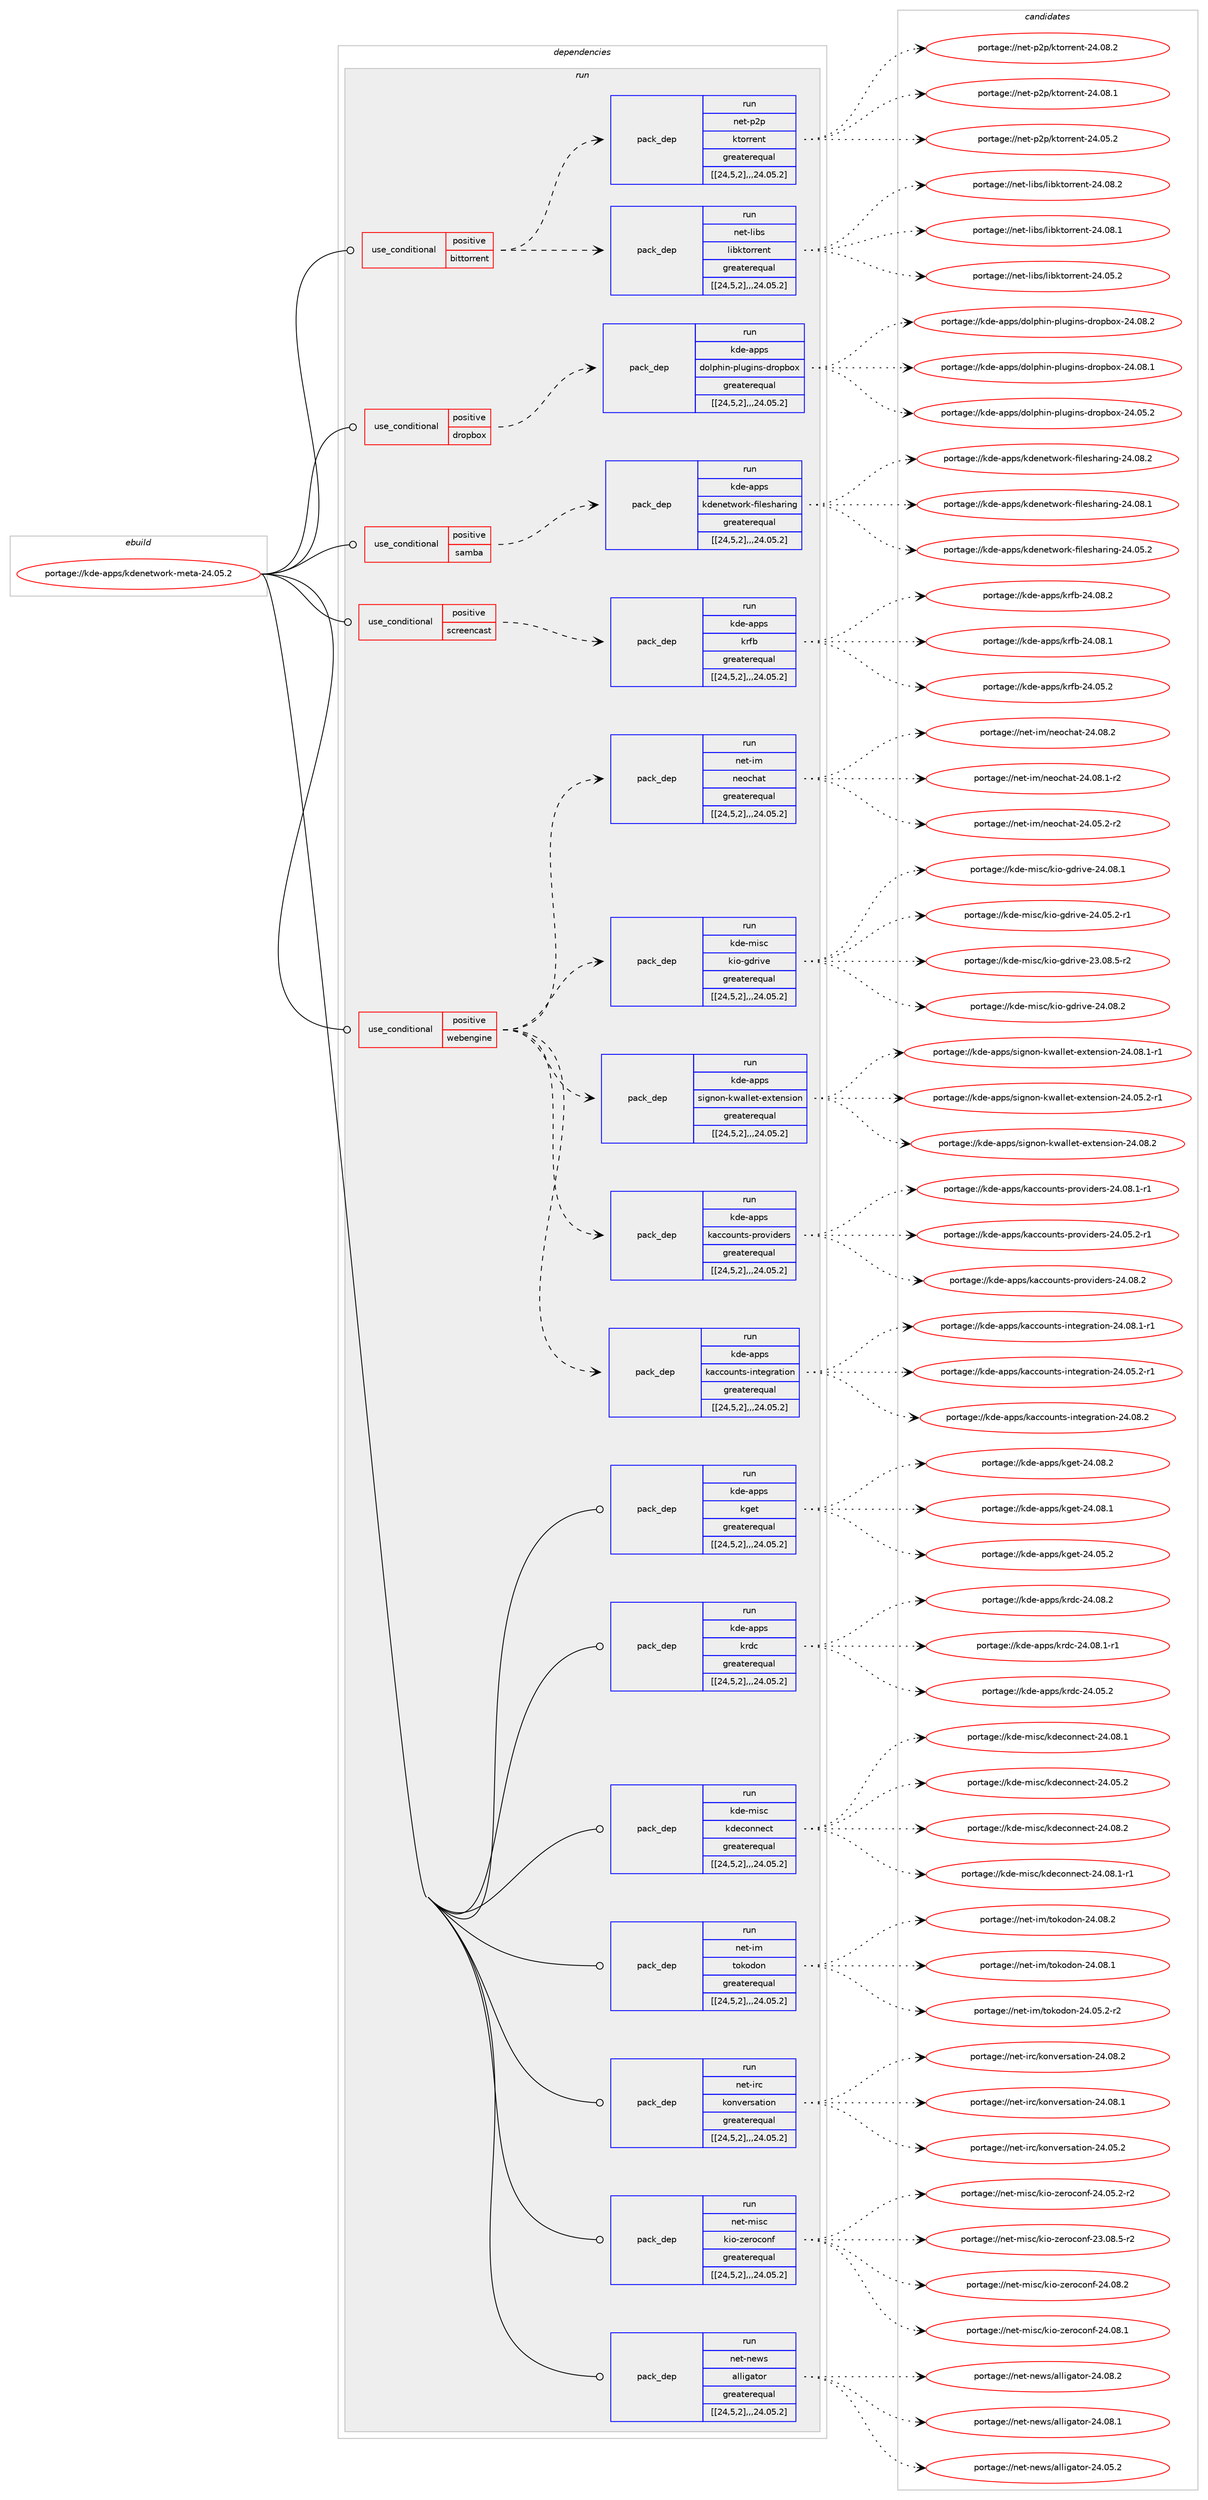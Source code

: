digraph prolog {

# *************
# Graph options
# *************

newrank=true;
concentrate=true;
compound=true;
graph [rankdir=LR,fontname=Helvetica,fontsize=10,ranksep=1.5];#, ranksep=2.5, nodesep=0.2];
edge  [arrowhead=vee];
node  [fontname=Helvetica,fontsize=10];

# **********
# The ebuild
# **********

subgraph cluster_leftcol {
color=gray;
label=<<i>ebuild</i>>;
id [label="portage://kde-apps/kdenetwork-meta-24.05.2", color=red, width=4, href="../kde-apps/kdenetwork-meta-24.05.2.svg"];
}

# ****************
# The dependencies
# ****************

subgraph cluster_midcol {
color=gray;
label=<<i>dependencies</i>>;
subgraph cluster_compile {
fillcolor="#eeeeee";
style=filled;
label=<<i>compile</i>>;
}
subgraph cluster_compileandrun {
fillcolor="#eeeeee";
style=filled;
label=<<i>compile and run</i>>;
}
subgraph cluster_run {
fillcolor="#eeeeee";
style=filled;
label=<<i>run</i>>;
subgraph cond71988 {
dependency266064 [label=<<TABLE BORDER="0" CELLBORDER="1" CELLSPACING="0" CELLPADDING="4"><TR><TD ROWSPAN="3" CELLPADDING="10">use_conditional</TD></TR><TR><TD>positive</TD></TR><TR><TD>bittorrent</TD></TR></TABLE>>, shape=none, color=red];
subgraph pack192232 {
dependency266171 [label=<<TABLE BORDER="0" CELLBORDER="1" CELLSPACING="0" CELLPADDING="4" WIDTH="220"><TR><TD ROWSPAN="6" CELLPADDING="30">pack_dep</TD></TR><TR><TD WIDTH="110">run</TD></TR><TR><TD>net-libs</TD></TR><TR><TD>libktorrent</TD></TR><TR><TD>greaterequal</TD></TR><TR><TD>[[24,5,2],,,24.05.2]</TD></TR></TABLE>>, shape=none, color=blue];
}
dependency266064:e -> dependency266171:w [weight=20,style="dashed",arrowhead="vee"];
subgraph pack192285 {
dependency266224 [label=<<TABLE BORDER="0" CELLBORDER="1" CELLSPACING="0" CELLPADDING="4" WIDTH="220"><TR><TD ROWSPAN="6" CELLPADDING="30">pack_dep</TD></TR><TR><TD WIDTH="110">run</TD></TR><TR><TD>net-p2p</TD></TR><TR><TD>ktorrent</TD></TR><TR><TD>greaterequal</TD></TR><TR><TD>[[24,5,2],,,24.05.2]</TD></TR></TABLE>>, shape=none, color=blue];
}
dependency266064:e -> dependency266224:w [weight=20,style="dashed",arrowhead="vee"];
}
id:e -> dependency266064:w [weight=20,style="solid",arrowhead="odot"];
subgraph cond72015 {
dependency266247 [label=<<TABLE BORDER="0" CELLBORDER="1" CELLSPACING="0" CELLPADDING="4"><TR><TD ROWSPAN="3" CELLPADDING="10">use_conditional</TD></TR><TR><TD>positive</TD></TR><TR><TD>dropbox</TD></TR></TABLE>>, shape=none, color=red];
subgraph pack192372 {
dependency266354 [label=<<TABLE BORDER="0" CELLBORDER="1" CELLSPACING="0" CELLPADDING="4" WIDTH="220"><TR><TD ROWSPAN="6" CELLPADDING="30">pack_dep</TD></TR><TR><TD WIDTH="110">run</TD></TR><TR><TD>kde-apps</TD></TR><TR><TD>dolphin-plugins-dropbox</TD></TR><TR><TD>greaterequal</TD></TR><TR><TD>[[24,5,2],,,24.05.2]</TD></TR></TABLE>>, shape=none, color=blue];
}
dependency266247:e -> dependency266354:w [weight=20,style="dashed",arrowhead="vee"];
}
id:e -> dependency266247:w [weight=20,style="solid",arrowhead="odot"];
subgraph cond72037 {
dependency266391 [label=<<TABLE BORDER="0" CELLBORDER="1" CELLSPACING="0" CELLPADDING="4"><TR><TD ROWSPAN="3" CELLPADDING="10">use_conditional</TD></TR><TR><TD>positive</TD></TR><TR><TD>samba</TD></TR></TABLE>>, shape=none, color=red];
subgraph pack192459 {
dependency266411 [label=<<TABLE BORDER="0" CELLBORDER="1" CELLSPACING="0" CELLPADDING="4" WIDTH="220"><TR><TD ROWSPAN="6" CELLPADDING="30">pack_dep</TD></TR><TR><TD WIDTH="110">run</TD></TR><TR><TD>kde-apps</TD></TR><TR><TD>kdenetwork-filesharing</TD></TR><TR><TD>greaterequal</TD></TR><TR><TD>[[24,5,2],,,24.05.2]</TD></TR></TABLE>>, shape=none, color=blue];
}
dependency266391:e -> dependency266411:w [weight=20,style="dashed",arrowhead="vee"];
}
id:e -> dependency266391:w [weight=20,style="solid",arrowhead="odot"];
subgraph cond72041 {
dependency266433 [label=<<TABLE BORDER="0" CELLBORDER="1" CELLSPACING="0" CELLPADDING="4"><TR><TD ROWSPAN="3" CELLPADDING="10">use_conditional</TD></TR><TR><TD>positive</TD></TR><TR><TD>screencast</TD></TR></TABLE>>, shape=none, color=red];
subgraph pack192496 {
dependency266452 [label=<<TABLE BORDER="0" CELLBORDER="1" CELLSPACING="0" CELLPADDING="4" WIDTH="220"><TR><TD ROWSPAN="6" CELLPADDING="30">pack_dep</TD></TR><TR><TD WIDTH="110">run</TD></TR><TR><TD>kde-apps</TD></TR><TR><TD>krfb</TD></TR><TR><TD>greaterequal</TD></TR><TR><TD>[[24,5,2],,,24.05.2]</TD></TR></TABLE>>, shape=none, color=blue];
}
dependency266433:e -> dependency266452:w [weight=20,style="dashed",arrowhead="vee"];
}
id:e -> dependency266433:w [weight=20,style="solid",arrowhead="odot"];
subgraph cond72045 {
dependency266475 [label=<<TABLE BORDER="0" CELLBORDER="1" CELLSPACING="0" CELLPADDING="4"><TR><TD ROWSPAN="3" CELLPADDING="10">use_conditional</TD></TR><TR><TD>positive</TD></TR><TR><TD>webengine</TD></TR></TABLE>>, shape=none, color=red];
subgraph pack192541 {
dependency266518 [label=<<TABLE BORDER="0" CELLBORDER="1" CELLSPACING="0" CELLPADDING="4" WIDTH="220"><TR><TD ROWSPAN="6" CELLPADDING="30">pack_dep</TD></TR><TR><TD WIDTH="110">run</TD></TR><TR><TD>kde-apps</TD></TR><TR><TD>kaccounts-integration</TD></TR><TR><TD>greaterequal</TD></TR><TR><TD>[[24,5,2],,,24.05.2]</TD></TR></TABLE>>, shape=none, color=blue];
}
dependency266475:e -> dependency266518:w [weight=20,style="dashed",arrowhead="vee"];
subgraph pack192578 {
dependency266520 [label=<<TABLE BORDER="0" CELLBORDER="1" CELLSPACING="0" CELLPADDING="4" WIDTH="220"><TR><TD ROWSPAN="6" CELLPADDING="30">pack_dep</TD></TR><TR><TD WIDTH="110">run</TD></TR><TR><TD>kde-apps</TD></TR><TR><TD>kaccounts-providers</TD></TR><TR><TD>greaterequal</TD></TR><TR><TD>[[24,5,2],,,24.05.2]</TD></TR></TABLE>>, shape=none, color=blue];
}
dependency266475:e -> dependency266520:w [weight=20,style="dashed",arrowhead="vee"];
subgraph pack192581 {
dependency266524 [label=<<TABLE BORDER="0" CELLBORDER="1" CELLSPACING="0" CELLPADDING="4" WIDTH="220"><TR><TD ROWSPAN="6" CELLPADDING="30">pack_dep</TD></TR><TR><TD WIDTH="110">run</TD></TR><TR><TD>kde-apps</TD></TR><TR><TD>signon-kwallet-extension</TD></TR><TR><TD>greaterequal</TD></TR><TR><TD>[[24,5,2],,,24.05.2]</TD></TR></TABLE>>, shape=none, color=blue];
}
dependency266475:e -> dependency266524:w [weight=20,style="dashed",arrowhead="vee"];
subgraph pack192585 {
dependency266527 [label=<<TABLE BORDER="0" CELLBORDER="1" CELLSPACING="0" CELLPADDING="4" WIDTH="220"><TR><TD ROWSPAN="6" CELLPADDING="30">pack_dep</TD></TR><TR><TD WIDTH="110">run</TD></TR><TR><TD>kde-misc</TD></TR><TR><TD>kio-gdrive</TD></TR><TR><TD>greaterequal</TD></TR><TR><TD>[[24,5,2],,,24.05.2]</TD></TR></TABLE>>, shape=none, color=blue];
}
dependency266475:e -> dependency266527:w [weight=20,style="dashed",arrowhead="vee"];
subgraph pack192611 {
dependency266593 [label=<<TABLE BORDER="0" CELLBORDER="1" CELLSPACING="0" CELLPADDING="4" WIDTH="220"><TR><TD ROWSPAN="6" CELLPADDING="30">pack_dep</TD></TR><TR><TD WIDTH="110">run</TD></TR><TR><TD>net-im</TD></TR><TR><TD>neochat</TD></TR><TR><TD>greaterequal</TD></TR><TR><TD>[[24,5,2],,,24.05.2]</TD></TR></TABLE>>, shape=none, color=blue];
}
dependency266475:e -> dependency266593:w [weight=20,style="dashed",arrowhead="vee"];
}
id:e -> dependency266475:w [weight=20,style="solid",arrowhead="odot"];
subgraph pack192649 {
dependency266640 [label=<<TABLE BORDER="0" CELLBORDER="1" CELLSPACING="0" CELLPADDING="4" WIDTH="220"><TR><TD ROWSPAN="6" CELLPADDING="30">pack_dep</TD></TR><TR><TD WIDTH="110">run</TD></TR><TR><TD>kde-apps</TD></TR><TR><TD>kget</TD></TR><TR><TD>greaterequal</TD></TR><TR><TD>[[24,5,2],,,24.05.2]</TD></TR></TABLE>>, shape=none, color=blue];
}
id:e -> dependency266640:w [weight=20,style="solid",arrowhead="odot"];
subgraph pack192733 {
dependency266719 [label=<<TABLE BORDER="0" CELLBORDER="1" CELLSPACING="0" CELLPADDING="4" WIDTH="220"><TR><TD ROWSPAN="6" CELLPADDING="30">pack_dep</TD></TR><TR><TD WIDTH="110">run</TD></TR><TR><TD>kde-apps</TD></TR><TR><TD>krdc</TD></TR><TR><TD>greaterequal</TD></TR><TR><TD>[[24,5,2],,,24.05.2]</TD></TR></TABLE>>, shape=none, color=blue];
}
id:e -> dependency266719:w [weight=20,style="solid",arrowhead="odot"];
subgraph pack192768 {
dependency266801 [label=<<TABLE BORDER="0" CELLBORDER="1" CELLSPACING="0" CELLPADDING="4" WIDTH="220"><TR><TD ROWSPAN="6" CELLPADDING="30">pack_dep</TD></TR><TR><TD WIDTH="110">run</TD></TR><TR><TD>kde-misc</TD></TR><TR><TD>kdeconnect</TD></TR><TR><TD>greaterequal</TD></TR><TR><TD>[[24,5,2],,,24.05.2]</TD></TR></TABLE>>, shape=none, color=blue];
}
id:e -> dependency266801:w [weight=20,style="solid",arrowhead="odot"];
subgraph pack192853 {
dependency266828 [label=<<TABLE BORDER="0" CELLBORDER="1" CELLSPACING="0" CELLPADDING="4" WIDTH="220"><TR><TD ROWSPAN="6" CELLPADDING="30">pack_dep</TD></TR><TR><TD WIDTH="110">run</TD></TR><TR><TD>net-im</TD></TR><TR><TD>tokodon</TD></TR><TR><TD>greaterequal</TD></TR><TR><TD>[[24,5,2],,,24.05.2]</TD></TR></TABLE>>, shape=none, color=blue];
}
id:e -> dependency266828:w [weight=20,style="solid",arrowhead="odot"];
subgraph pack192888 {
dependency266876 [label=<<TABLE BORDER="0" CELLBORDER="1" CELLSPACING="0" CELLPADDING="4" WIDTH="220"><TR><TD ROWSPAN="6" CELLPADDING="30">pack_dep</TD></TR><TR><TD WIDTH="110">run</TD></TR><TR><TD>net-irc</TD></TR><TR><TD>konversation</TD></TR><TR><TD>greaterequal</TD></TR><TR><TD>[[24,5,2],,,24.05.2]</TD></TR></TABLE>>, shape=none, color=blue];
}
id:e -> dependency266876:w [weight=20,style="solid",arrowhead="odot"];
subgraph pack192938 {
dependency266913 [label=<<TABLE BORDER="0" CELLBORDER="1" CELLSPACING="0" CELLPADDING="4" WIDTH="220"><TR><TD ROWSPAN="6" CELLPADDING="30">pack_dep</TD></TR><TR><TD WIDTH="110">run</TD></TR><TR><TD>net-misc</TD></TR><TR><TD>kio-zeroconf</TD></TR><TR><TD>greaterequal</TD></TR><TR><TD>[[24,5,2],,,24.05.2]</TD></TR></TABLE>>, shape=none, color=blue];
}
id:e -> dependency266913:w [weight=20,style="solid",arrowhead="odot"];
subgraph pack192958 {
dependency266936 [label=<<TABLE BORDER="0" CELLBORDER="1" CELLSPACING="0" CELLPADDING="4" WIDTH="220"><TR><TD ROWSPAN="6" CELLPADDING="30">pack_dep</TD></TR><TR><TD WIDTH="110">run</TD></TR><TR><TD>net-news</TD></TR><TR><TD>alligator</TD></TR><TR><TD>greaterequal</TD></TR><TR><TD>[[24,5,2],,,24.05.2]</TD></TR></TABLE>>, shape=none, color=blue];
}
id:e -> dependency266936:w [weight=20,style="solid",arrowhead="odot"];
}
}

# **************
# The candidates
# **************

subgraph cluster_choices {
rank=same;
color=gray;
label=<<i>candidates</i>>;

subgraph choice192273 {
color=black;
nodesep=1;
choice110101116451081059811547108105981071161111141141011101164550524648564650 [label="portage://net-libs/libktorrent-24.08.2", color=red, width=4,href="../net-libs/libktorrent-24.08.2.svg"];
choice110101116451081059811547108105981071161111141141011101164550524648564649 [label="portage://net-libs/libktorrent-24.08.1", color=red, width=4,href="../net-libs/libktorrent-24.08.1.svg"];
choice110101116451081059811547108105981071161111141141011101164550524648534650 [label="portage://net-libs/libktorrent-24.05.2", color=red, width=4,href="../net-libs/libktorrent-24.05.2.svg"];
dependency266171:e -> choice110101116451081059811547108105981071161111141141011101164550524648564650:w [style=dotted,weight="100"];
dependency266171:e -> choice110101116451081059811547108105981071161111141141011101164550524648564649:w [style=dotted,weight="100"];
dependency266171:e -> choice110101116451081059811547108105981071161111141141011101164550524648534650:w [style=dotted,weight="100"];
}
subgraph choice192275 {
color=black;
nodesep=1;
choice1101011164511250112471071161111141141011101164550524648564650 [label="portage://net-p2p/ktorrent-24.08.2", color=red, width=4,href="../net-p2p/ktorrent-24.08.2.svg"];
choice1101011164511250112471071161111141141011101164550524648564649 [label="portage://net-p2p/ktorrent-24.08.1", color=red, width=4,href="../net-p2p/ktorrent-24.08.1.svg"];
choice1101011164511250112471071161111141141011101164550524648534650 [label="portage://net-p2p/ktorrent-24.05.2", color=red, width=4,href="../net-p2p/ktorrent-24.05.2.svg"];
dependency266224:e -> choice1101011164511250112471071161111141141011101164550524648564650:w [style=dotted,weight="100"];
dependency266224:e -> choice1101011164511250112471071161111141141011101164550524648564649:w [style=dotted,weight="100"];
dependency266224:e -> choice1101011164511250112471071161111141141011101164550524648534650:w [style=dotted,weight="100"];
}
subgraph choice192293 {
color=black;
nodesep=1;
choice1071001014597112112115471001111081121041051104511210811710310511011545100114111112981111204550524648564650 [label="portage://kde-apps/dolphin-plugins-dropbox-24.08.2", color=red, width=4,href="../kde-apps/dolphin-plugins-dropbox-24.08.2.svg"];
choice1071001014597112112115471001111081121041051104511210811710310511011545100114111112981111204550524648564649 [label="portage://kde-apps/dolphin-plugins-dropbox-24.08.1", color=red, width=4,href="../kde-apps/dolphin-plugins-dropbox-24.08.1.svg"];
choice1071001014597112112115471001111081121041051104511210811710310511011545100114111112981111204550524648534650 [label="portage://kde-apps/dolphin-plugins-dropbox-24.05.2", color=red, width=4,href="../kde-apps/dolphin-plugins-dropbox-24.05.2.svg"];
dependency266354:e -> choice1071001014597112112115471001111081121041051104511210811710310511011545100114111112981111204550524648564650:w [style=dotted,weight="100"];
dependency266354:e -> choice1071001014597112112115471001111081121041051104511210811710310511011545100114111112981111204550524648564649:w [style=dotted,weight="100"];
dependency266354:e -> choice1071001014597112112115471001111081121041051104511210811710310511011545100114111112981111204550524648534650:w [style=dotted,weight="100"];
}
subgraph choice192299 {
color=black;
nodesep=1;
choice10710010145971121121154710710010111010111611911111410745102105108101115104971141051101034550524648564650 [label="portage://kde-apps/kdenetwork-filesharing-24.08.2", color=red, width=4,href="../kde-apps/kdenetwork-filesharing-24.08.2.svg"];
choice10710010145971121121154710710010111010111611911111410745102105108101115104971141051101034550524648564649 [label="portage://kde-apps/kdenetwork-filesharing-24.08.1", color=red, width=4,href="../kde-apps/kdenetwork-filesharing-24.08.1.svg"];
choice10710010145971121121154710710010111010111611911111410745102105108101115104971141051101034550524648534650 [label="portage://kde-apps/kdenetwork-filesharing-24.05.2", color=red, width=4,href="../kde-apps/kdenetwork-filesharing-24.05.2.svg"];
dependency266411:e -> choice10710010145971121121154710710010111010111611911111410745102105108101115104971141051101034550524648564650:w [style=dotted,weight="100"];
dependency266411:e -> choice10710010145971121121154710710010111010111611911111410745102105108101115104971141051101034550524648564649:w [style=dotted,weight="100"];
dependency266411:e -> choice10710010145971121121154710710010111010111611911111410745102105108101115104971141051101034550524648534650:w [style=dotted,weight="100"];
}
subgraph choice192304 {
color=black;
nodesep=1;
choice107100101459711211211547107114102984550524648564650 [label="portage://kde-apps/krfb-24.08.2", color=red, width=4,href="../kde-apps/krfb-24.08.2.svg"];
choice107100101459711211211547107114102984550524648564649 [label="portage://kde-apps/krfb-24.08.1", color=red, width=4,href="../kde-apps/krfb-24.08.1.svg"];
choice107100101459711211211547107114102984550524648534650 [label="portage://kde-apps/krfb-24.05.2", color=red, width=4,href="../kde-apps/krfb-24.05.2.svg"];
dependency266452:e -> choice107100101459711211211547107114102984550524648564650:w [style=dotted,weight="100"];
dependency266452:e -> choice107100101459711211211547107114102984550524648564649:w [style=dotted,weight="100"];
dependency266452:e -> choice107100101459711211211547107114102984550524648534650:w [style=dotted,weight="100"];
}
subgraph choice192319 {
color=black;
nodesep=1;
choice10710010145971121121154710797999911111711011611545105110116101103114971161051111104550524648564650 [label="portage://kde-apps/kaccounts-integration-24.08.2", color=red, width=4,href="../kde-apps/kaccounts-integration-24.08.2.svg"];
choice107100101459711211211547107979999111117110116115451051101161011031149711610511111045505246485646494511449 [label="portage://kde-apps/kaccounts-integration-24.08.1-r1", color=red, width=4,href="../kde-apps/kaccounts-integration-24.08.1-r1.svg"];
choice107100101459711211211547107979999111117110116115451051101161011031149711610511111045505246485346504511449 [label="portage://kde-apps/kaccounts-integration-24.05.2-r1", color=red, width=4,href="../kde-apps/kaccounts-integration-24.05.2-r1.svg"];
dependency266518:e -> choice10710010145971121121154710797999911111711011611545105110116101103114971161051111104550524648564650:w [style=dotted,weight="100"];
dependency266518:e -> choice107100101459711211211547107979999111117110116115451051101161011031149711610511111045505246485646494511449:w [style=dotted,weight="100"];
dependency266518:e -> choice107100101459711211211547107979999111117110116115451051101161011031149711610511111045505246485346504511449:w [style=dotted,weight="100"];
}
subgraph choice192325 {
color=black;
nodesep=1;
choice107100101459711211211547107979999111117110116115451121141111181051001011141154550524648564650 [label="portage://kde-apps/kaccounts-providers-24.08.2", color=red, width=4,href="../kde-apps/kaccounts-providers-24.08.2.svg"];
choice1071001014597112112115471079799991111171101161154511211411111810510010111411545505246485646494511449 [label="portage://kde-apps/kaccounts-providers-24.08.1-r1", color=red, width=4,href="../kde-apps/kaccounts-providers-24.08.1-r1.svg"];
choice1071001014597112112115471079799991111171101161154511211411111810510010111411545505246485346504511449 [label="portage://kde-apps/kaccounts-providers-24.05.2-r1", color=red, width=4,href="../kde-apps/kaccounts-providers-24.05.2-r1.svg"];
dependency266520:e -> choice107100101459711211211547107979999111117110116115451121141111181051001011141154550524648564650:w [style=dotted,weight="100"];
dependency266520:e -> choice1071001014597112112115471079799991111171101161154511211411111810510010111411545505246485646494511449:w [style=dotted,weight="100"];
dependency266520:e -> choice1071001014597112112115471079799991111171101161154511211411111810510010111411545505246485346504511449:w [style=dotted,weight="100"];
}
subgraph choice192341 {
color=black;
nodesep=1;
choice1071001014597112112115471151051031101111104510711997108108101116451011201161011101151051111104550524648564650 [label="portage://kde-apps/signon-kwallet-extension-24.08.2", color=red, width=4,href="../kde-apps/signon-kwallet-extension-24.08.2.svg"];
choice10710010145971121121154711510510311011111045107119971081081011164510112011610111011510511111045505246485646494511449 [label="portage://kde-apps/signon-kwallet-extension-24.08.1-r1", color=red, width=4,href="../kde-apps/signon-kwallet-extension-24.08.1-r1.svg"];
choice10710010145971121121154711510510311011111045107119971081081011164510112011610111011510511111045505246485346504511449 [label="portage://kde-apps/signon-kwallet-extension-24.05.2-r1", color=red, width=4,href="../kde-apps/signon-kwallet-extension-24.05.2-r1.svg"];
dependency266524:e -> choice1071001014597112112115471151051031101111104510711997108108101116451011201161011101151051111104550524648564650:w [style=dotted,weight="100"];
dependency266524:e -> choice10710010145971121121154711510510311011111045107119971081081011164510112011610111011510511111045505246485646494511449:w [style=dotted,weight="100"];
dependency266524:e -> choice10710010145971121121154711510510311011111045107119971081081011164510112011610111011510511111045505246485346504511449:w [style=dotted,weight="100"];
}
subgraph choice192393 {
color=black;
nodesep=1;
choice107100101451091051159947107105111451031001141051181014550524648564650 [label="portage://kde-misc/kio-gdrive-24.08.2", color=red, width=4,href="../kde-misc/kio-gdrive-24.08.2.svg"];
choice107100101451091051159947107105111451031001141051181014550524648564649 [label="portage://kde-misc/kio-gdrive-24.08.1", color=red, width=4,href="../kde-misc/kio-gdrive-24.08.1.svg"];
choice1071001014510910511599471071051114510310011410511810145505246485346504511449 [label="portage://kde-misc/kio-gdrive-24.05.2-r1", color=red, width=4,href="../kde-misc/kio-gdrive-24.05.2-r1.svg"];
choice1071001014510910511599471071051114510310011410511810145505146485646534511450 [label="portage://kde-misc/kio-gdrive-23.08.5-r2", color=red, width=4,href="../kde-misc/kio-gdrive-23.08.5-r2.svg"];
dependency266527:e -> choice107100101451091051159947107105111451031001141051181014550524648564650:w [style=dotted,weight="100"];
dependency266527:e -> choice107100101451091051159947107105111451031001141051181014550524648564649:w [style=dotted,weight="100"];
dependency266527:e -> choice1071001014510910511599471071051114510310011410511810145505246485346504511449:w [style=dotted,weight="100"];
dependency266527:e -> choice1071001014510910511599471071051114510310011410511810145505146485646534511450:w [style=dotted,weight="100"];
}
subgraph choice192398 {
color=black;
nodesep=1;
choice110101116451051094711010111199104971164550524648564650 [label="portage://net-im/neochat-24.08.2", color=red, width=4,href="../net-im/neochat-24.08.2.svg"];
choice1101011164510510947110101111991049711645505246485646494511450 [label="portage://net-im/neochat-24.08.1-r2", color=red, width=4,href="../net-im/neochat-24.08.1-r2.svg"];
choice1101011164510510947110101111991049711645505246485346504511450 [label="portage://net-im/neochat-24.05.2-r2", color=red, width=4,href="../net-im/neochat-24.05.2-r2.svg"];
dependency266593:e -> choice110101116451051094711010111199104971164550524648564650:w [style=dotted,weight="100"];
dependency266593:e -> choice1101011164510510947110101111991049711645505246485646494511450:w [style=dotted,weight="100"];
dependency266593:e -> choice1101011164510510947110101111991049711645505246485346504511450:w [style=dotted,weight="100"];
}
subgraph choice192399 {
color=black;
nodesep=1;
choice1071001014597112112115471071031011164550524648564650 [label="portage://kde-apps/kget-24.08.2", color=red, width=4,href="../kde-apps/kget-24.08.2.svg"];
choice1071001014597112112115471071031011164550524648564649 [label="portage://kde-apps/kget-24.08.1", color=red, width=4,href="../kde-apps/kget-24.08.1.svg"];
choice1071001014597112112115471071031011164550524648534650 [label="portage://kde-apps/kget-24.05.2", color=red, width=4,href="../kde-apps/kget-24.05.2.svg"];
dependency266640:e -> choice1071001014597112112115471071031011164550524648564650:w [style=dotted,weight="100"];
dependency266640:e -> choice1071001014597112112115471071031011164550524648564649:w [style=dotted,weight="100"];
dependency266640:e -> choice1071001014597112112115471071031011164550524648534650:w [style=dotted,weight="100"];
}
subgraph choice192403 {
color=black;
nodesep=1;
choice107100101459711211211547107114100994550524648564650 [label="portage://kde-apps/krdc-24.08.2", color=red, width=4,href="../kde-apps/krdc-24.08.2.svg"];
choice1071001014597112112115471071141009945505246485646494511449 [label="portage://kde-apps/krdc-24.08.1-r1", color=red, width=4,href="../kde-apps/krdc-24.08.1-r1.svg"];
choice107100101459711211211547107114100994550524648534650 [label="portage://kde-apps/krdc-24.05.2", color=red, width=4,href="../kde-apps/krdc-24.05.2.svg"];
dependency266719:e -> choice107100101459711211211547107114100994550524648564650:w [style=dotted,weight="100"];
dependency266719:e -> choice1071001014597112112115471071141009945505246485646494511449:w [style=dotted,weight="100"];
dependency266719:e -> choice107100101459711211211547107114100994550524648534650:w [style=dotted,weight="100"];
}
subgraph choice192444 {
color=black;
nodesep=1;
choice10710010145109105115994710710010199111110110101991164550524648564650 [label="portage://kde-misc/kdeconnect-24.08.2", color=red, width=4,href="../kde-misc/kdeconnect-24.08.2.svg"];
choice107100101451091051159947107100101991111101101019911645505246485646494511449 [label="portage://kde-misc/kdeconnect-24.08.1-r1", color=red, width=4,href="../kde-misc/kdeconnect-24.08.1-r1.svg"];
choice10710010145109105115994710710010199111110110101991164550524648564649 [label="portage://kde-misc/kdeconnect-24.08.1", color=red, width=4,href="../kde-misc/kdeconnect-24.08.1.svg"];
choice10710010145109105115994710710010199111110110101991164550524648534650 [label="portage://kde-misc/kdeconnect-24.05.2", color=red, width=4,href="../kde-misc/kdeconnect-24.05.2.svg"];
dependency266801:e -> choice10710010145109105115994710710010199111110110101991164550524648564650:w [style=dotted,weight="100"];
dependency266801:e -> choice107100101451091051159947107100101991111101101019911645505246485646494511449:w [style=dotted,weight="100"];
dependency266801:e -> choice10710010145109105115994710710010199111110110101991164550524648564649:w [style=dotted,weight="100"];
dependency266801:e -> choice10710010145109105115994710710010199111110110101991164550524648534650:w [style=dotted,weight="100"];
}
subgraph choice192479 {
color=black;
nodesep=1;
choice11010111645105109471161111071111001111104550524648564650 [label="portage://net-im/tokodon-24.08.2", color=red, width=4,href="../net-im/tokodon-24.08.2.svg"];
choice11010111645105109471161111071111001111104550524648564649 [label="portage://net-im/tokodon-24.08.1", color=red, width=4,href="../net-im/tokodon-24.08.1.svg"];
choice110101116451051094711611110711110011111045505246485346504511450 [label="portage://net-im/tokodon-24.05.2-r2", color=red, width=4,href="../net-im/tokodon-24.05.2-r2.svg"];
dependency266828:e -> choice11010111645105109471161111071111001111104550524648564650:w [style=dotted,weight="100"];
dependency266828:e -> choice11010111645105109471161111071111001111104550524648564649:w [style=dotted,weight="100"];
dependency266828:e -> choice110101116451051094711611110711110011111045505246485346504511450:w [style=dotted,weight="100"];
}
subgraph choice192484 {
color=black;
nodesep=1;
choice110101116451051149947107111110118101114115971161051111104550524648564650 [label="portage://net-irc/konversation-24.08.2", color=red, width=4,href="../net-irc/konversation-24.08.2.svg"];
choice110101116451051149947107111110118101114115971161051111104550524648564649 [label="portage://net-irc/konversation-24.08.1", color=red, width=4,href="../net-irc/konversation-24.08.1.svg"];
choice110101116451051149947107111110118101114115971161051111104550524648534650 [label="portage://net-irc/konversation-24.05.2", color=red, width=4,href="../net-irc/konversation-24.05.2.svg"];
dependency266876:e -> choice110101116451051149947107111110118101114115971161051111104550524648564650:w [style=dotted,weight="100"];
dependency266876:e -> choice110101116451051149947107111110118101114115971161051111104550524648564649:w [style=dotted,weight="100"];
dependency266876:e -> choice110101116451051149947107111110118101114115971161051111104550524648534650:w [style=dotted,weight="100"];
}
subgraph choice192559 {
color=black;
nodesep=1;
choice11010111645109105115994710710511145122101114111991111101024550524648564650 [label="portage://net-misc/kio-zeroconf-24.08.2", color=red, width=4,href="../net-misc/kio-zeroconf-24.08.2.svg"];
choice11010111645109105115994710710511145122101114111991111101024550524648564649 [label="portage://net-misc/kio-zeroconf-24.08.1", color=red, width=4,href="../net-misc/kio-zeroconf-24.08.1.svg"];
choice110101116451091051159947107105111451221011141119911111010245505246485346504511450 [label="portage://net-misc/kio-zeroconf-24.05.2-r2", color=red, width=4,href="../net-misc/kio-zeroconf-24.05.2-r2.svg"];
choice110101116451091051159947107105111451221011141119911111010245505146485646534511450 [label="portage://net-misc/kio-zeroconf-23.08.5-r2", color=red, width=4,href="../net-misc/kio-zeroconf-23.08.5-r2.svg"];
dependency266913:e -> choice11010111645109105115994710710511145122101114111991111101024550524648564650:w [style=dotted,weight="100"];
dependency266913:e -> choice11010111645109105115994710710511145122101114111991111101024550524648564649:w [style=dotted,weight="100"];
dependency266913:e -> choice110101116451091051159947107105111451221011141119911111010245505246485346504511450:w [style=dotted,weight="100"];
dependency266913:e -> choice110101116451091051159947107105111451221011141119911111010245505146485646534511450:w [style=dotted,weight="100"];
}
subgraph choice192593 {
color=black;
nodesep=1;
choice110101116451101011191154797108108105103971161111144550524648564650 [label="portage://net-news/alligator-24.08.2", color=red, width=4,href="../net-news/alligator-24.08.2.svg"];
choice110101116451101011191154797108108105103971161111144550524648564649 [label="portage://net-news/alligator-24.08.1", color=red, width=4,href="../net-news/alligator-24.08.1.svg"];
choice110101116451101011191154797108108105103971161111144550524648534650 [label="portage://net-news/alligator-24.05.2", color=red, width=4,href="../net-news/alligator-24.05.2.svg"];
dependency266936:e -> choice110101116451101011191154797108108105103971161111144550524648564650:w [style=dotted,weight="100"];
dependency266936:e -> choice110101116451101011191154797108108105103971161111144550524648564649:w [style=dotted,weight="100"];
dependency266936:e -> choice110101116451101011191154797108108105103971161111144550524648534650:w [style=dotted,weight="100"];
}
}

}
